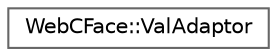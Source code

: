 digraph "Graphical Class Hierarchy"
{
 // LATEX_PDF_SIZE
  bgcolor="transparent";
  edge [fontname=Helvetica,fontsize=10,labelfontname=Helvetica,labelfontsize=10];
  node [fontname=Helvetica,fontsize=10,shape=box,height=0.2,width=0.4];
  rankdir="LR";
  Node0 [id="Node000000",label="WebCFace::ValAdaptor",height=0.2,width=0.4,color="grey40", fillcolor="white", style="filled",URL="$classWebCFace_1_1Common_1_1ValAdaptor.html",tooltip=" "];
}
